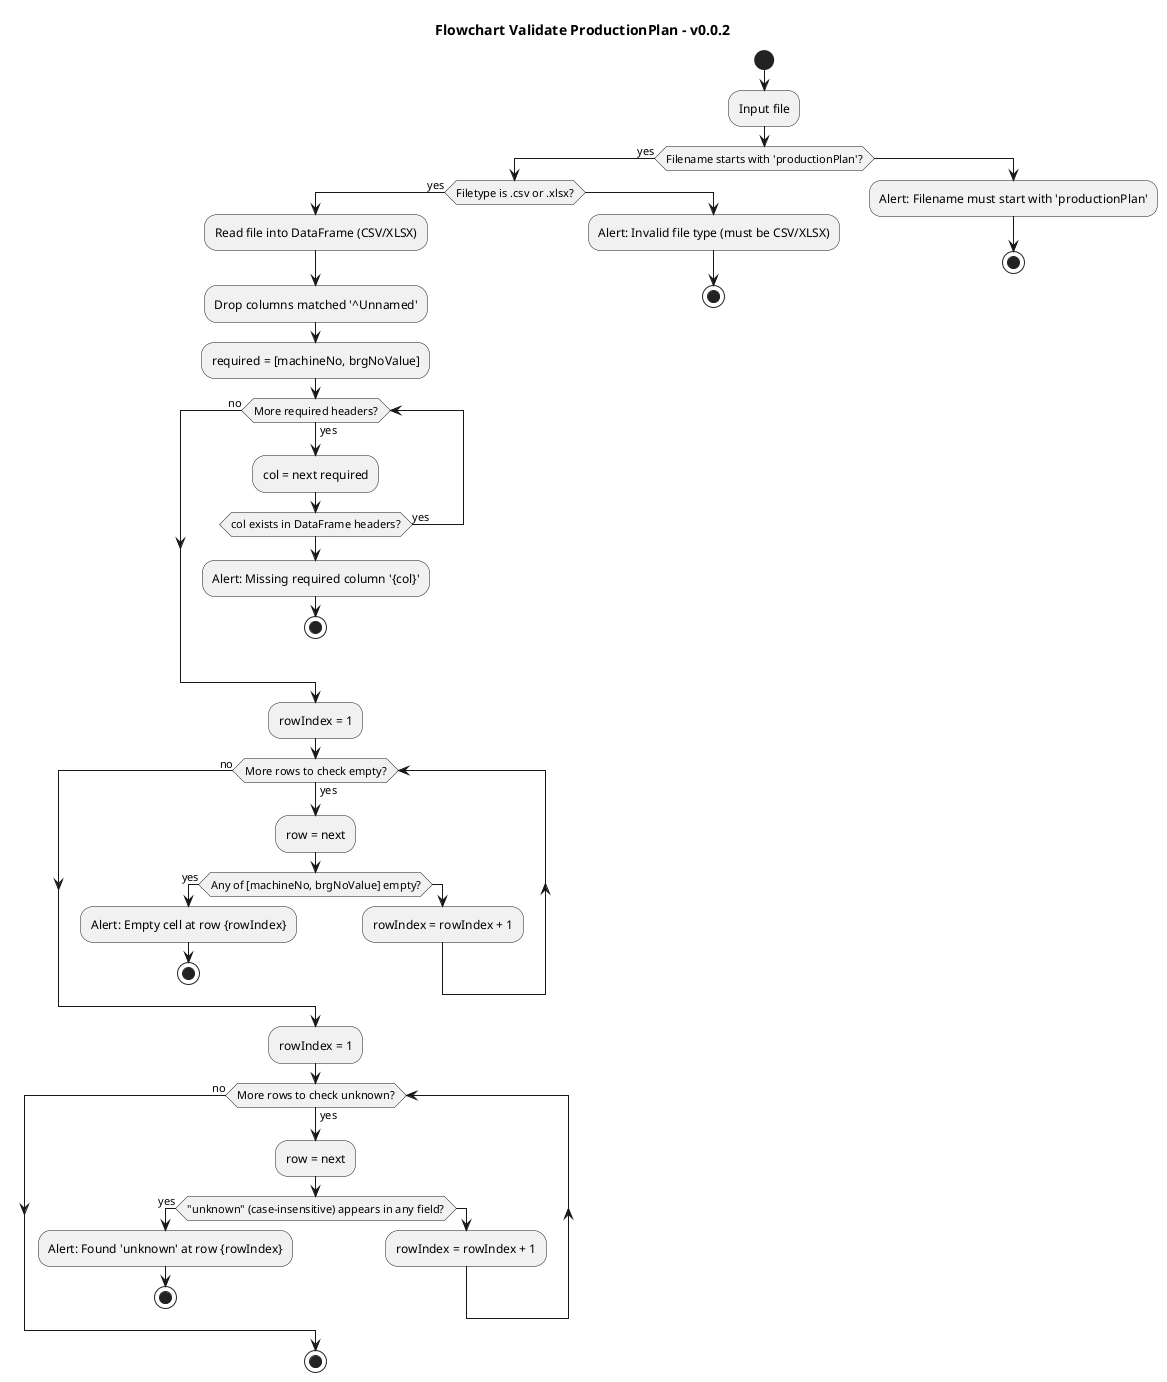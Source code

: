 @startuml
title Flowchart Validate ProductionPlan - v0.0.2

start
:Input file;

if (Filename starts with 'productionPlan'?) then (yes)
  if (Filetype is .csv or .xlsx?) then (yes)
    :Read file into DataFrame (CSV/XLSX);
    :Drop columns matched '^Unnamed';

    ' -------- Header check (loop) --------
    :required = [machineNo, brgNoValue];
    while (More required headers?) is (yes)
      :col = next required;
      if (col exists in DataFrame headers?) then (yes)
      else
        :Alert: Missing required column '{col}';
        stop
      endif
    endwhile (no)

    ' -------- Empty check (loop) --------
    :rowIndex = 1;
    while (More rows to check empty?) is (yes)
      :row = next;
      if (Any of [machineNo, brgNoValue] empty?) then (yes)
        :Alert: Empty cell at row {rowIndex};
        stop
      else
        :rowIndex = rowIndex + 1;
      endif
    endwhile (no)

    ' -------- Unknown check (loop) --------
    :rowIndex = 1;
    while (More rows to check unknown?) is (yes)
      :row = next;
      if ("unknown" (case-insensitive) appears in any field?) then (yes)
        :Alert: Found 'unknown' at row {rowIndex};
        stop
      else
        :rowIndex = rowIndex + 1;
      endif
    endwhile (no)
    stop

  else
    :Alert: Invalid file type (must be CSV/XLSX);
    stop
  endif
else
  :Alert: Filename must start with 'productionPlan';
  stop
endif
@enduml
